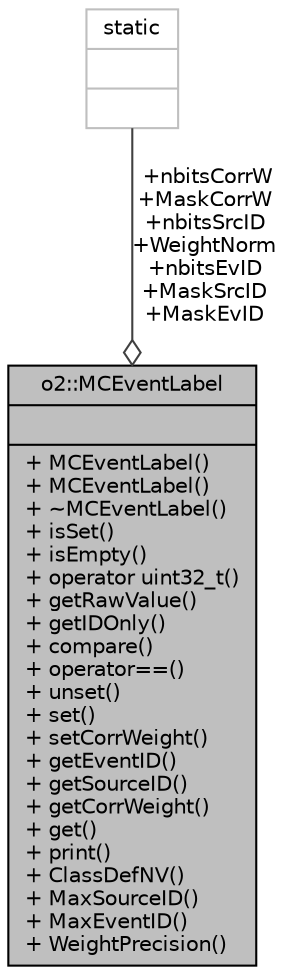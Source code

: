 digraph "o2::MCEventLabel"
{
 // INTERACTIVE_SVG=YES
  bgcolor="transparent";
  edge [fontname="Helvetica",fontsize="10",labelfontname="Helvetica",labelfontsize="10"];
  node [fontname="Helvetica",fontsize="10",shape=record];
  Node1 [label="{o2::MCEventLabel\n||+ MCEventLabel()\l+ MCEventLabel()\l+ ~MCEventLabel()\l+ isSet()\l+ isEmpty()\l+ operator uint32_t()\l+ getRawValue()\l+ getIDOnly()\l+ compare()\l+ operator==()\l+ unset()\l+ set()\l+ setCorrWeight()\l+ getEventID()\l+ getSourceID()\l+ getCorrWeight()\l+ get()\l+ print()\l+ ClassDefNV()\l+ MaxSourceID()\l+ MaxEventID()\l+ WeightPrecision()\l}",height=0.2,width=0.4,color="black", fillcolor="grey75", style="filled", fontcolor="black"];
  Node2 -> Node1 [color="grey25",fontsize="10",style="solid",label=" +nbitsCorrW\n+MaskCorrW\n+nbitsSrcID\n+WeightNorm\n+nbitsEvID\n+MaskSrcID\n+MaskEvID" ,arrowhead="odiamond",fontname="Helvetica"];
  Node2 [label="{static\n||}",height=0.2,width=0.4,color="grey75"];
}
